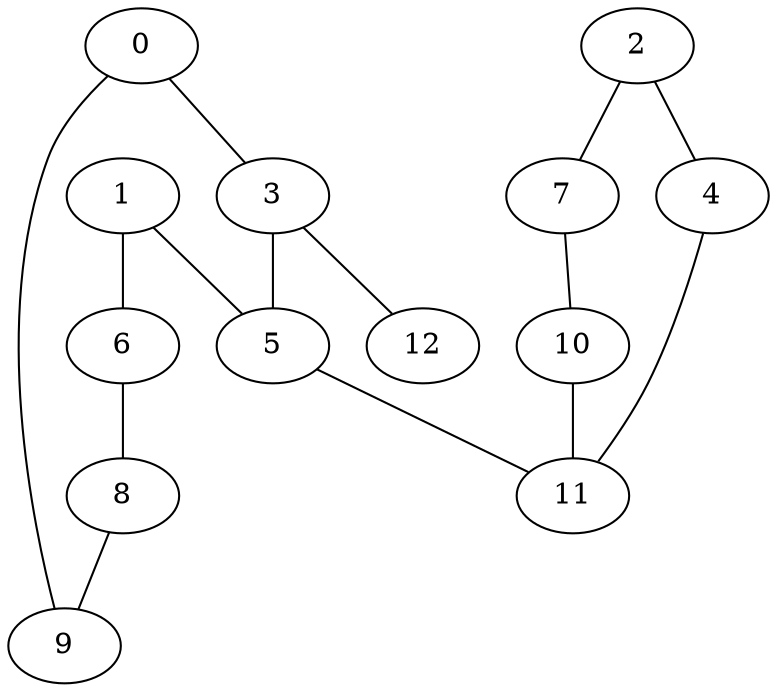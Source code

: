 graph "sampletest150-mod2_image16.bmp" {
	0	 [type=corner,
		x=267,
		y=345];
	3	 [type=intersection,
		x=252,
		y=274];
	0 -- 3	 [angle0="1.36",
		frequency=1,
		type0=line];
	9	 [type=corner,
		x=49,
		y=361];
	0 -- 9	 [angle0="-.07",
		frequency=1,
		type0=line];
	1	 [type=corner,
		x=262,
		y=246];
	5	 [type=intersection,
		x=260,
		y=270];
	1 -- 5	 [angle0="-1.49",
		frequency=1,
		type0=line];
	6	 [type=corner,
		x=263,
		y=162];
	1 -- 6	 [angle0="-1.56",
		frequency=1,
		type0=line];
	2	 [type=corner,
		x=465,
		y=314];
	4	 [type=corner,
		x=354,
		y=307];
	2 -- 4	 [angle0=".06",
		frequency=1,
		type0=line];
	7	 [type=corner,
		x=454,
		y=211];
	2 -- 7	 [angle0="1.46",
		frequency=1,
		type0=line];
	3 -- 5	 [angle0="-.46",
		frequency=1,
		type0=line];
	12	 [type=endpoint,
		x=295,
		y=332];
	3 -- 12	 [angle0=".93",
		frequency=1,
		type0=line];
	11	 [type=intersection,
		x=346,
		y=257];
	4 -- 11	 [angle0="1.41",
		frequency=1,
		type0=line];
	5 -- 11	 [angle0="-.15",
		frequency=1,
		type0=line];
	8	 [type=corner,
		x=66,
		y=170];
	6 -- 8	 [angle0="-.04",
		frequency=1,
		type0=line];
	10	 [type=corner,
		x=367,
		y=193];
	7 -- 10	 [angle0=".20",
		frequency=1,
		type0=line];
	8 -- 9	 [angle0="-1.48",
		frequency=1,
		type0=line];
	10 -- 11	 [angle0="-1.25",
		frequency=1,
		type0=line];
}
